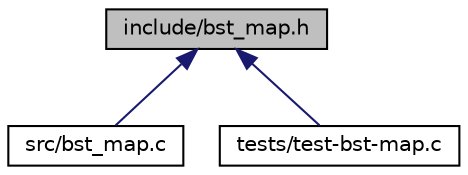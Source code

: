 digraph "include/bst_map.h"
{
 // LATEX_PDF_SIZE
  edge [fontname="Helvetica",fontsize="10",labelfontname="Helvetica",labelfontsize="10"];
  node [fontname="Helvetica",fontsize="10",shape=record];
  Node1 [label="include/bst_map.h",height=0.2,width=0.4,color="black", fillcolor="grey75", style="filled", fontcolor="black",tooltip="Simple definition of BST containing cells_map values."];
  Node1 -> Node2 [dir="back",color="midnightblue",fontsize="10",style="solid",fontname="Helvetica"];
  Node2 [label="src/bst_map.c",height=0.2,width=0.4,color="black", fillcolor="white", style="filled",URL="$bst__map_8c.html",tooltip="A simple program to use bst_map"];
  Node1 -> Node3 [dir="back",color="midnightblue",fontsize="10",style="solid",fontname="Helvetica"];
  Node3 [label="tests/test-bst-map.c",height=0.2,width=0.4,color="black", fillcolor="white", style="filled",URL="$test-bst-map_8c.html",tooltip="Simple test to see if bst_map_solver work."];
}
